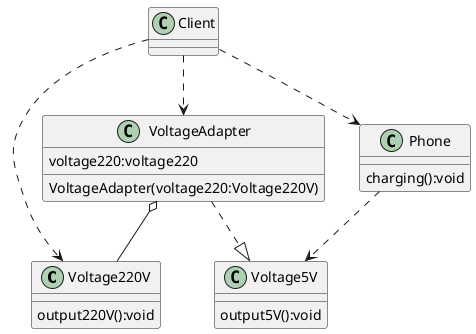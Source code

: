 @startuml
class Voltage220V{
output220V():void
}

class Voltage5V{
output5V():void
}
class VoltageAdapter{
voltage220:voltage220
VoltageAdapter(voltage220:Voltage220V)
}

VoltageAdapter o-- Voltage220V
VoltageAdapter..|>Voltage5V

class Phone{
charging():void
}

Phone..>Voltage5V
Client..>Phone
Client..>VoltageAdapter
Client..>Voltage220V



@enduml